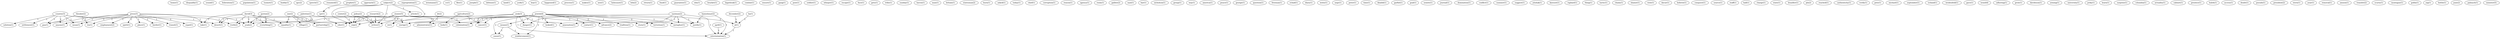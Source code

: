 digraph G {
  home [ label="home(1)" ];
  disqualify [ label="disqualify(1)" ];
  sound [ label="sound(1)" ];
  federation [ label="federation(1)" ];
  population [ label="population(1)" ];
  tsomet [ label="tsomet(1)" ];
  buddy [ label="buddy(1)" ];
  apc [ label="apc(2)" ];
  speech [ label="speech(1)" ];
  remained [ label="remained(1)" ];
  prophet [ label="prophet(1)" ];
  approach [ label="approach(1)" ];
  country [ label="country(3)" ];
  settlement [ label="settlement(1)" ];
  solution [ label="solution(1)" ];
  anyone [ label="anyone(1)" ];
  mean [ label="mean(1)" ];
  truth [ label="truth(2)" ];
  desert [ label="desert(1)" ];
  guy [ label="guy(1)" ];
  expropriation [ label="expropriation(1)" ];
  weizmann [ label="weizmann(1)" ];
  cc [ label="cc(1)" ];
  flee [ label="flee(1)" ];
  joseph [ label="joseph(1)" ];
  defense [ label="defense(1)" ];
  land [ label="land(1)" ];
  subject [ label="subject(2)" ];
  article [ label="article(1)" ];
  cpr [ label="cpr(1)" ];
  org [ label="org(2)" ];
  re [ label="re(1)" ];
  writes [ label="writes(1)" ];
  york [ label="york(1)" ];
  boy [ label="boy(1)" ];
  happened [ label="happened(1)" ];
  process [ label="process(1)" ];
  makes [ label="makes(1)" ];
  neo [ label="neo(1)" ];
  holocaust [ label="holocaust(1)" ];
  press [ label="press(3)" ];
  spirit [ label="spirit(1)" ];
  place [ label="place(1)" ];
  border [ label="border(1)" ];
  expel [ label="expel(1)" ];
  employment [ label="employment(2)" ];
  take [ label="take(1)" ];
  transit [ label="transit(1)" ];
  try [ label="try(1)" ];
  yeah [ label="yeah(2)" ];
  lehi [ label="lehi(2)" ];
  return [ label="return(1)" ];
  fund [ label="fund(1)" ];
  guarantee [ label="guarantee(1)" ];
  edu [ label="edu(1)" ];
  bracket [ label="bracket(1)" ];
  kapeliouk [ label="kapeliouk(1)" ];
  combat [ label="combat(1)" ];
  ensure [ label="ensure(1)" ];
  gang [ label="gang(1)" ];
  post [ label="post(1)" ];
  soldier [ label="soldier(1)" ];
  whisper [ label="whisper(1)" ];
  center [ label="center(2)" ];
  escape [ label="escape(1)" ];
  face [ label="face(1)" ];
  gets [ label="gets(1)" ];
  tribe [ label="tribe(1)" ];
  sunday [ label="sunday(1)" ];
  agriculture [ label="agriculture(2)" ];
  body [ label="body(1)" ];
  cancer [ label="cancer(1)" ];
  haven [ label="haven(1)" ];
  man [ label="man(1)" ];
  britain [ label="britain(1)" ];
  statesman [ label="statesman(2)" ];
  burn [ label="burn(1)" ];
  policy [ label="policy(2)" ];
  asked [ label="asked(1)" ];
  today [ label="today(1)" ];
  chief [ label="chief(1)" ];
  corruption [ label="corruption(1)" ];
  reason [ label="reason(1)" ];
  agency [ label="agency(1)" ];
  room [ label="room(1)" ];
  galilee [ label="galilee(2)" ];
  one [ label="one(2)" ];
  partnership [ label="partnership(1)" ];
  equality [ label="equality(1)" ];
  eder [ label="eder(1)" ];
  village [ label="village(1)" ];
  naziman [ label="naziman(2)" ];
  metaphor [ label="metaphor(1)" ];
  danger [ label="danger(1)" ];
  annexation [ label="annexation(1)" ];
  story [ label="story(1)" ];
  justify [ label="justify(1)" ];
  extermination [ label="extermination(1)" ];
  nazi [ label="nazi(1)" ];
  bar [ label="bar(1)" ];
  nicholson [ label="nicholson(1)" ];
  group [ label="group(1)" ];
  way [ label="way(1)" ];
  america [ label="america(1)" ];
  peace [ label="peace(1)" ];
  george [ label="george(1)" ];
  question [ label="question(1)" ];
  freeman [ label="freeman(1)" ];
  echad [ label="echad(1)" ];
  diary [ label="diary(1)" ];
  weitz [ label="weitz(1)" ];
  urge [ label="urge(1)" ];
  peter [ label="peter(1)" ];
  time [ label="time(1)" ];
  khalidi [ label="khalidi(1)" ];
  david [ label="david(3)" ];
  everything [ label="everything(1)" ];
  garfiel [ label="garfiel(1)" ];
  goal [ label="goal(1)" ];
  semite [ label="semite(1)" ];
  journal [ label="journal(1)" ];
  domination [ label="domination(1)" ];
  conflict [ label="conflict(1)" ];
  summer [ label="summer(1)" ];
  suggest [ label="suggest(1)" ];
  research [ label="research(2)" ];
  yitzhak [ label="yitzhak(1)" ];
  knesset [ label="knesset(1)" ];
  zionist [ label="zionist(5)" ];
  colonization [ label="colonization(1)" ];
  administrator [ label="administrator(1)" ];
  arab [ label="arab(3)" ];
  raphael [ label="raphael(1)" ];
  thing [ label="thing(1)" ];
  jewish [ label="jewish(4)" ];
  contact [ label="contact(1)" ];
  advance [ label="advance(2)" ];
  tradition [ label="tradition(1)" ];
  terrorism [ label="terrorism(1)" ];
  means [ label="means(1)" ];
  cause [ label="cause(1)" ];
  looked [ label="looked(1)" ];
  energy [ label="energy(1)" ];
  al [ label="al(1)" ];
  reinforcement [ label="reinforcement(1)" ];
  tactic [ label="tactic(1)" ];
  chaim [ label="chaim(1)" ];
  shamir [ label="shamir(1)" ];
  view [ label="view(1)" ];
  davar [ label="davar(1)" ];
  hebrew [ label="hebrew(1)" ];
  conquest [ label="conquest(1)" ];
  source [ label="source(1)" ];
  dr [ label="dr(2)" ];
  staff [ label="staff(1)" ];
  hall [ label="hall(1)" ];
  charge [ label="charge(1)" ];
  state [ label="state(1)" ];
  braziller [ label="braziller(1)" ];
  plo [ label="plo(2)" ];
  reached [ label="reached(1)" ];
  authenticity [ label="authenticity(1)" ];
  verify [ label="verify(1)" ];
  pete [ label="pete(1)" ];
  theodor [ label="theodor(2)" ];
  michael [ label="michael(1)" ];
  september [ label="september(1)" ];
  gurion [ label="gurion(2)" ];
  iceland [ label="iceland(1)" ];
  weidenfeld [ label="weidenfeld(1)" ];
  gave [ label="gave(1)" ];
  israel [ label="israel(4)" ];
  ha [ label="ha(1)" ];
  adhering [ label="adhering(1)" ];
  grow [ label="grow(1)" ];
  davidsson [ label="davidsson(1)" ];
  arming [ label="arming(1)" ];
  university [ label="university(1)" ];
  jerky [ label="jerky(1)" ];
  hamishmar [ label="hamishmar(2)" ];
  learn [ label="learn(1)" ];
  surprise [ label="surprise(1)" ];
  columbia [ label="columbia(1)" ];
  palestine [ label="palestine(1)" ];
  actuality [ label="actuality(1)" ];
  cabinet [ label="cabinet(1)" ];
  prentice [ label="prentice(1)" ];
  huleh [ label="huleh(1)" ];
  access [ label="access(1)" ];
  april [ label="april(1)" ];
  doubt [ label="doubt(1)" ];
  pseudo [ label="pseudo(1)" ];
  president [ label="president(2)" ];
  stern [ label="stern(1)" ];
  year [ label="year(1)" ];
  december [ label="december(2)" ];
  removal [ label="removal(1)" ];
  amnon [ label="amnon(1)" ];
  transfer [ label="transfer(2)" ];
  scurry [ label="scurry(1)" ];
  montague [ label="montague(1)" ];
  golda [ label="golda(1)" ];
  yig [ label="yig(1)" ];
  bottle [ label="bottle(1)" ];
  june [ label="june(2)" ];
  palmach [ label="palmach(1)" ];
  minister [ label="minister(5)" ];
  country -> settlement [ label="1" ];
  country -> solution [ label="1" ];
  country -> anyone [ label="1" ];
  country -> mean [ label="1" ];
  country -> truth [ label="1" ];
  country -> desert [ label="1" ];
  country -> guy [ label="1" ];
  subject -> article [ label="1" ];
  subject -> cpr [ label="1" ];
  subject -> org [ label="1" ];
  subject -> re [ label="1" ];
  subject -> writes [ label="1" ];
  press -> spirit [ label="1" ];
  press -> place [ label="1" ];
  press -> border [ label="1" ];
  press -> expel [ label="1" ];
  press -> employment [ label="1" ];
  press -> anyone [ label="1" ];
  press -> take [ label="1" ];
  press -> mean [ label="1" ];
  press -> transit [ label="1" ];
  press -> guy [ label="1" ];
  press -> try [ label="1" ];
  press -> yeah [ label="1" ];
  center -> org [ label="1" ];
  center -> writes [ label="1" ];
  agriculture -> body [ label="1" ];
  agriculture -> cancer [ label="1" ];
  policy -> org [ label="1" ];
  policy -> writes [ label="1" ];
  one -> partnership [ label="2" ];
  one -> equality [ label="2" ];
  one -> eder [ label="2" ];
  one -> village [ label="2" ];
  naziman -> metaphor [ label="1" ];
  naziman -> danger [ label="1" ];
  naziman -> annexation [ label="1" ];
  naziman -> story [ label="1" ];
  naziman -> justify [ label="1" ];
  naziman -> extermination [ label="1" ];
  cpr -> org [ label="1" ];
  david -> equality [ label="1" ];
  david -> eder [ label="1" ];
  david -> take [ label="1" ];
  david -> truth [ label="1" ];
  david -> desert [ label="1" ];
  david -> everything [ label="1" ];
  david -> yeah [ label="1" ];
  research -> org [ label="1" ];
  research -> writes [ label="1" ];
  zionist -> eder [ label="1" ];
  zionist -> org [ label="1" ];
  zionist -> re [ label="1" ];
  zionist -> colonization [ label="1" ];
  zionist -> administrator [ label="1" ];
  zionist -> writes [ label="2" ];
  arab -> truth [ label="1" ];
  arab -> danger [ label="1" ];
  arab -> annexation [ label="1" ];
  arab -> desert [ label="1" ];
  arab -> story [ label="1" ];
  arab -> justify [ label="1" ];
  arab -> cancer [ label="1" ];
  arab -> extermination [ label="1" ];
  jewish -> contact [ label="2" ];
  jewish -> eder [ label="1" ];
  jewish -> advance [ label="2" ];
  jewish -> tradition [ label="2" ];
  jewish -> metaphor [ label="1" ];
  jewish -> terrorism [ label="2" ];
  jewish -> means [ label="4" ];
  jewish -> cause [ label="2" ];
  jewish -> looked [ label="2" ];
  jewish -> colonization [ label="1" ];
  jewish -> administrator [ label="1" ];
  jewish -> cancer [ label="1" ];
  jewish -> energy [ label="2" ];
  jewish -> al [ label="2" ];
  jewish -> reinforcement [ label="2" ];
  dr -> energy [ label="1" ];
  theodor -> guy [ label="1" ];
  theodor -> try [ label="1" ];
  gurion -> everything [ label="2" ];
  gurion -> yeah [ label="2" ];
  ha -> al [ label="1" ];
  means -> cause [ label="1" ];
  means -> reinforcement [ label="1" ];
  hamishmar -> justify [ label="1" ];
  hamishmar -> extermination [ label="1" ];
  palestine -> energy [ label="2" ];
  palestine -> yeah [ label="1" ];
  april -> extermination [ label="1" ];
  december -> al [ label="1" ];
  al -> extermination [ label="1" ];
}

